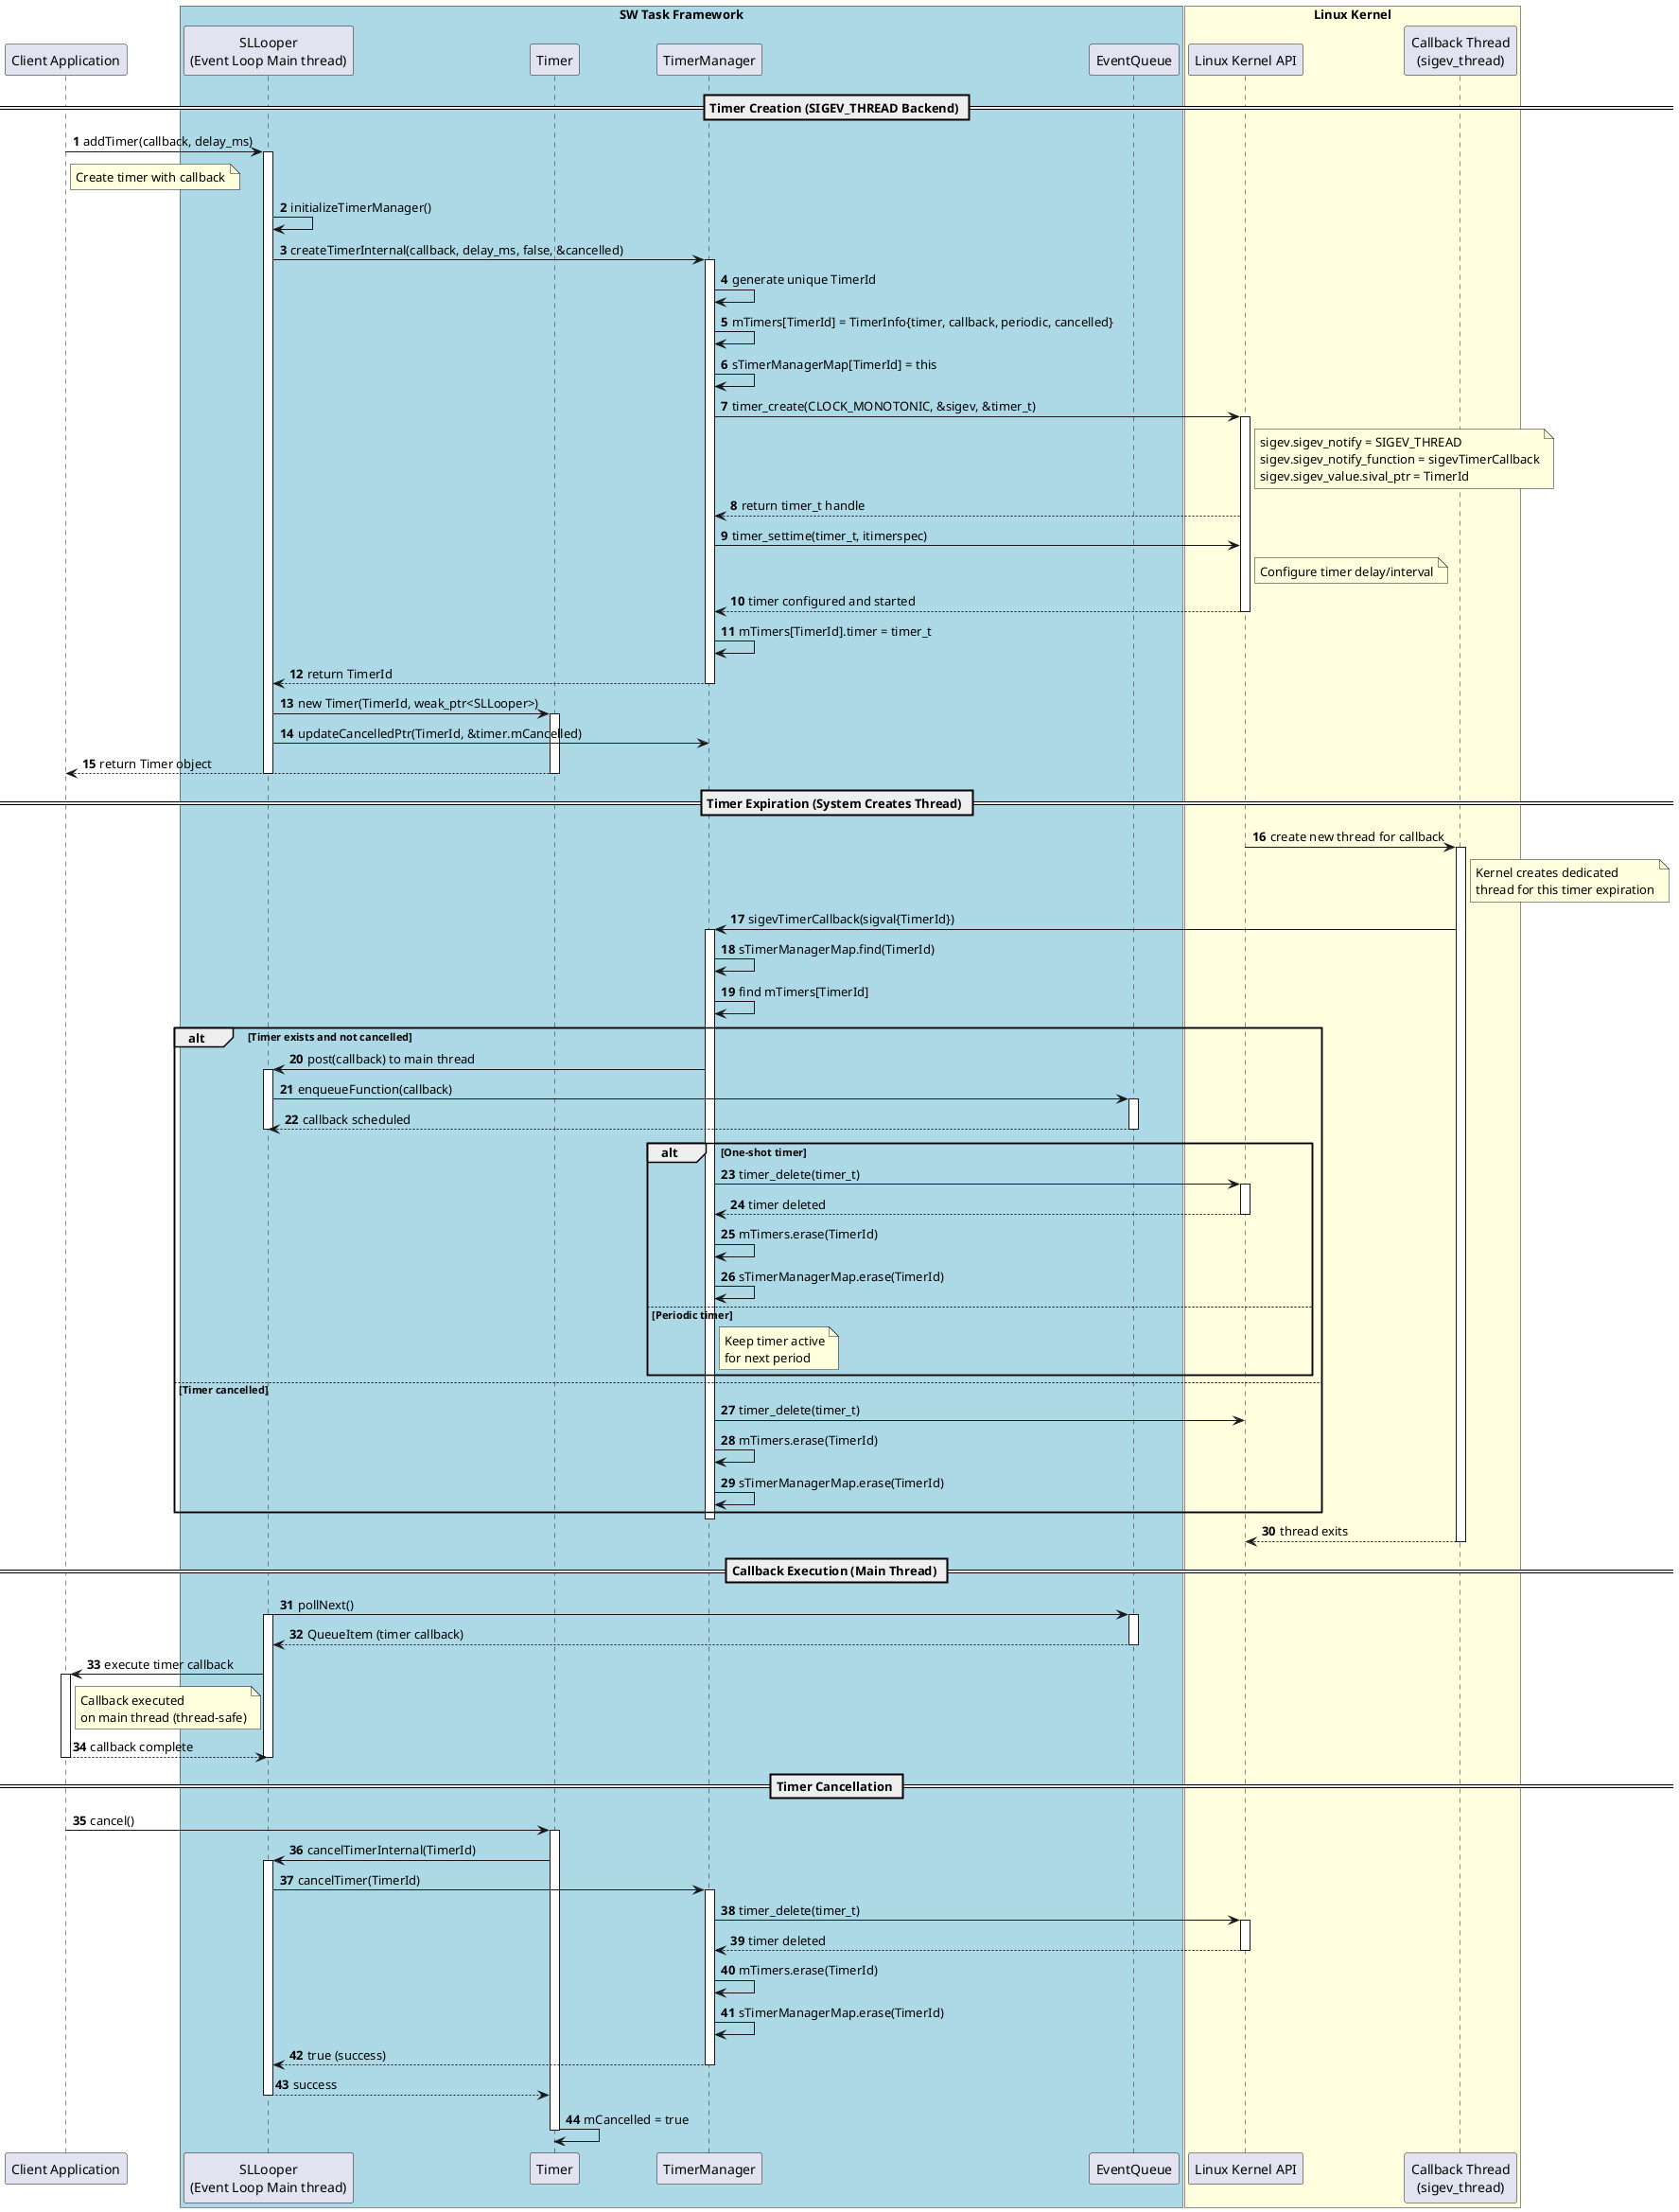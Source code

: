 @startuml
'title "SW Task Framework - TimerManager SIGEV_THREAD Backend"

autonumber

participant "Client Application" as Client


box "SW Task Framework" #LightBlue
    participant "SLLooper\n(Event Loop Main thread)" as MainLoop
    participant "Timer" as Timer
    participant "TimerManager" as TimerMgr
    participant "EventQueue" as MQ
end box

box "Linux Kernel" #LightYellow
    participant "Linux Kernel API" as LinuxKernel
    participant "Callback Thread\n(sigev_thread)" as CallbackThread
end box

== Timer Creation (SIGEV_THREAD Backend) ==
Client -> MainLoop : addTimer(callback, delay_ms)
activate MainLoop
note right of Client : Create timer with callback

MainLoop -> MainLoop : initializeTimerManager()

MainLoop -> TimerMgr : createTimerInternal(callback, delay_ms, false, &cancelled)
activate TimerMgr

TimerMgr -> TimerMgr : generate unique TimerId
TimerMgr -> TimerMgr : mTimers[TimerId] = TimerInfo{timer, callback, periodic, cancelled}

TimerMgr -> TimerMgr : sTimerManagerMap[TimerId] = this

TimerMgr -> LinuxKernel : timer_create(CLOCK_MONOTONIC, &sigev, &timer_t)
activate LinuxKernel
note right of LinuxKernel : sigev.sigev_notify = SIGEV_THREAD\nsigev.sigev_notify_function = sigevTimerCallback\nsigev.sigev_value.sival_ptr = TimerId
LinuxKernel --> TimerMgr : return timer_t handle

TimerMgr -> LinuxKernel : timer_settime(timer_t, itimerspec)
note right of LinuxKernel : Configure timer delay/interval
LinuxKernel --> TimerMgr : timer configured and started
deactivate LinuxKernel

TimerMgr -> TimerMgr : mTimers[TimerId].timer = timer_t
TimerMgr --> MainLoop : return TimerId
deactivate TimerMgr

MainLoop -> Timer : new Timer(TimerId, weak_ptr<SLLooper>)
activate Timer
MainLoop -> TimerMgr : updateCancelledPtr(TimerId, &timer.mCancelled)
Timer --> Client : return Timer object
deactivate Timer
deactivate MainLoop

== Timer Expiration (System Creates Thread) ==
LinuxKernel -> CallbackThread : create new thread for callback
activate CallbackThread
note right of CallbackThread : Kernel creates dedicated\nthread for this timer expiration


CallbackThread -> TimerMgr : sigevTimerCallback(sigval{TimerId})
activate TimerMgr
TimerMgr -> TimerMgr : sTimerManagerMap.find(TimerId)
TimerMgr -> TimerMgr : find mTimers[TimerId]

alt Timer exists and not cancelled
    TimerMgr -> MainLoop : post(callback) to main thread
    activate MainLoop
    MainLoop -> MQ : enqueueFunction(callback)
    activate MQ
    MQ --> MainLoop : callback scheduled
    deactivate MQ
    deactivate MainLoop
    
    alt One-shot timer
        TimerMgr -> LinuxKernel : timer_delete(timer_t)
        activate LinuxKernel
        LinuxKernel --> TimerMgr : timer deleted
        deactivate LinuxKernel
        
        TimerMgr -> TimerMgr : mTimers.erase(TimerId)
    TimerMgr -> TimerMgr : sTimerManagerMap.erase(TimerId)
    else Periodic timer
        note right of TimerMgr : Keep timer active\nfor next period
    end
else Timer cancelled
    TimerMgr -> LinuxKernel : timer_delete(timer_t)
    TimerMgr -> TimerMgr : mTimers.erase(TimerId)
    TimerMgr -> TimerMgr : sTimerManagerMap.erase(TimerId)
end

deactivate TimerMgr
CallbackThread --> LinuxKernel : thread exits
deactivate CallbackThread

== Callback Execution (Main Thread) ==
MainLoop -> MQ : pollNext()
activate MainLoop
activate MQ
MQ --> MainLoop : QueueItem (timer callback)
deactivate MQ

MainLoop -> Client : execute timer callback
activate Client
note right of Client : Callback executed\non main thread (thread-safe)
Client --> MainLoop : callback complete
deactivate Client
deactivate MainLoop

== Timer Cancellation ==
Client -> Timer : cancel()
activate Timer
Timer -> MainLoop : cancelTimerInternal(TimerId)
activate MainLoop
MainLoop -> TimerMgr : cancelTimer(TimerId)
activate TimerMgr

TimerMgr -> LinuxKernel : timer_delete(timer_t)
activate LinuxKernel
LinuxKernel --> TimerMgr : timer deleted
deactivate LinuxKernel

TimerMgr -> TimerMgr : mTimers.erase(TimerId)

TimerMgr -> TimerMgr : sTimerManagerMap.erase(TimerId)

TimerMgr --> MainLoop : true (success)
deactivate TimerMgr
MainLoop --> Timer : success
deactivate MainLoop
Timer -> Timer : mCancelled = true
deactivate Timer

@enduml